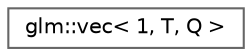 digraph "Graphical Class Hierarchy"
{
 // LATEX_PDF_SIZE
  bgcolor="transparent";
  edge [fontname=Helvetica,fontsize=10,labelfontname=Helvetica,labelfontsize=10];
  node [fontname=Helvetica,fontsize=10,shape=box,height=0.2,width=0.4];
  rankdir="LR";
  Node0 [id="Node000000",label="glm::vec\< 1, T, Q \>",height=0.2,width=0.4,color="grey40", fillcolor="white", style="filled",URL="$structglm_1_1vec_3_011_00_01_t_00_01_q_01_4.html",tooltip=" "];
}
